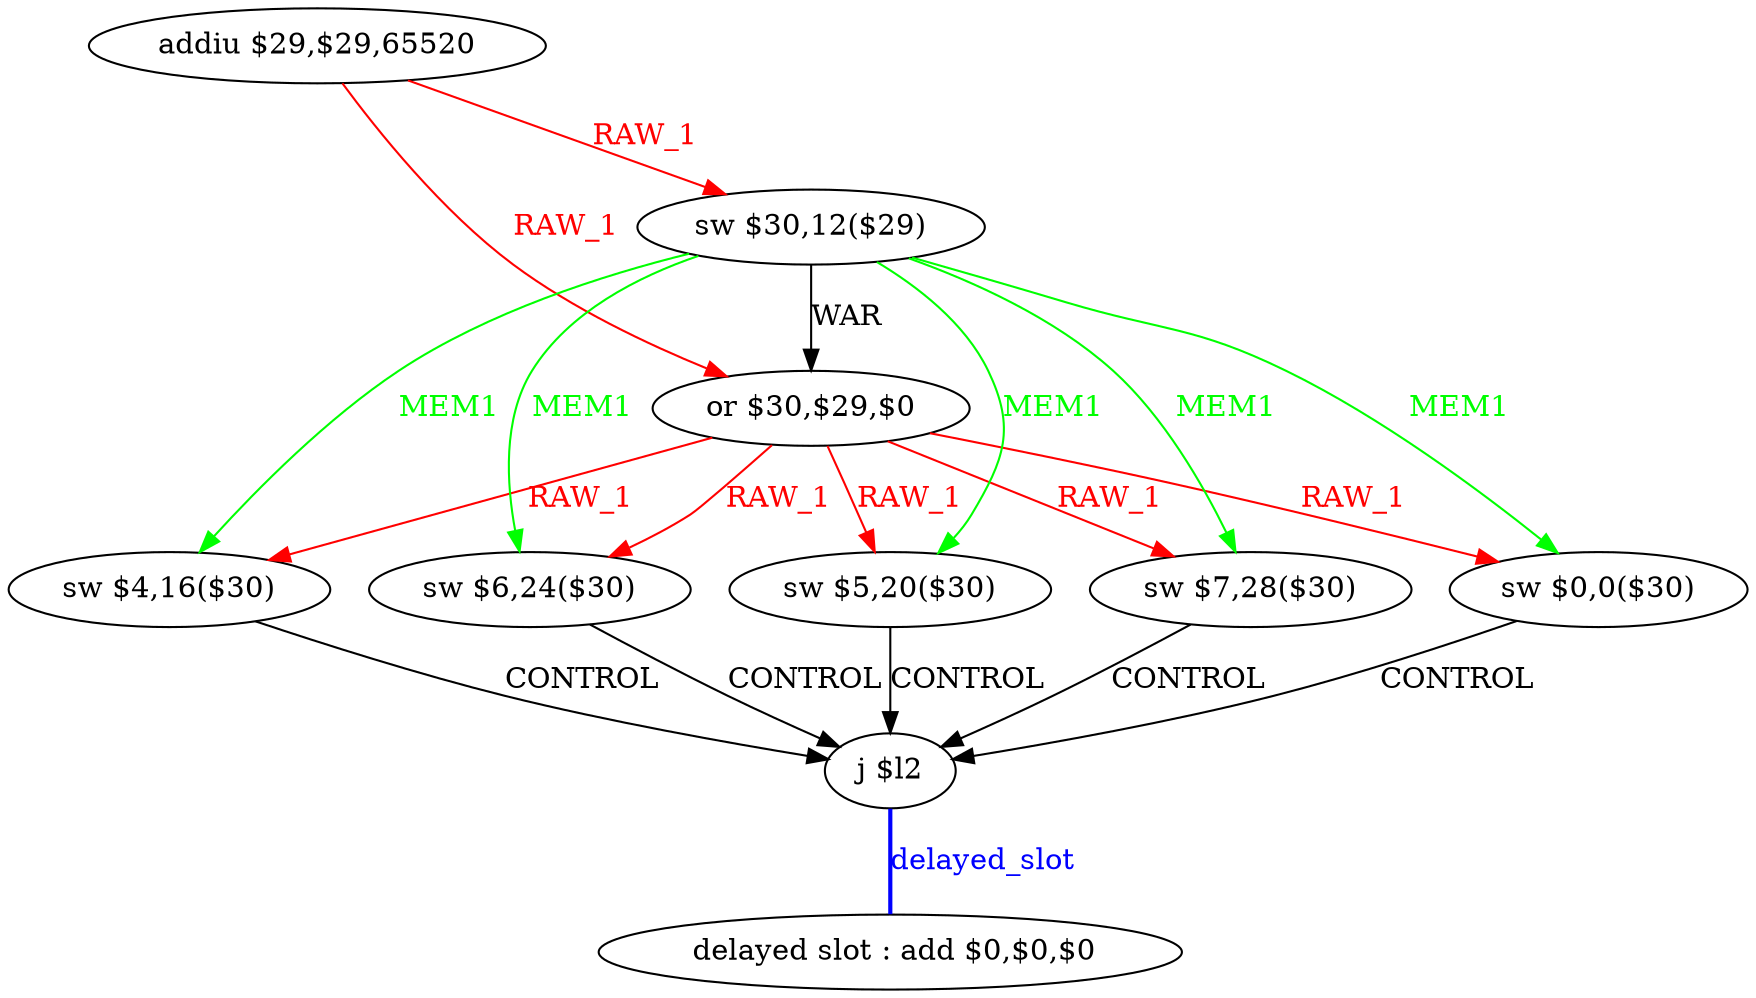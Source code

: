 digraph G1 {
node [shape = ellipse];
i9 [label = " delayed slot : add $0,$0,$0"] ;
i8 ->  i9 [style = bold, dir= none, fontcolor = blue, color = blue, label= "delayed_slot"];
i8 [label = "j $l2"] ;
i0 [label = "addiu $29,$29,65520"] ;
i0 ->  i2 [color = red, fontcolor = red, label= "RAW_1"];
i0 ->  i1 [color = red, fontcolor = red, label= "RAW_1"];
i2 [label = "or $30,$29,$0"] ;
i2 ->  i7 [color = red, fontcolor = red, label= "RAW_1"];
i2 ->  i6 [color = red, fontcolor = red, label= "RAW_1"];
i2 ->  i5 [color = red, fontcolor = red, label= "RAW_1"];
i2 ->  i4 [color = red, fontcolor = red, label= "RAW_1"];
i2 ->  i3 [color = red, fontcolor = red, label= "RAW_1"];
i7 [label = "sw $0,0($30)"] ;
i7 ->  i8 [label= "CONTROL"];
i6 [label = "sw $7,28($30)"] ;
i6 ->  i8 [label= "CONTROL"];
i5 [label = "sw $6,24($30)"] ;
i5 ->  i8 [label= "CONTROL"];
i4 [label = "sw $5,20($30)"] ;
i4 ->  i8 [label= "CONTROL"];
i3 [label = "sw $4,16($30)"] ;
i3 ->  i8 [label= "CONTROL"];
i1 [label = "sw $30,12($29)"] ;
i1 ->  i7 [color = green, fontcolor = green, label= "MEM1"];
i1 ->  i6 [color = green, fontcolor = green, label= "MEM1"];
i1 ->  i5 [color = green, fontcolor = green, label= "MEM1"];
i1 ->  i4 [color = green, fontcolor = green, label= "MEM1"];
i1 ->  i3 [color = green, fontcolor = green, label= "MEM1"];
i1 ->  i2 [label= "WAR"];
}
